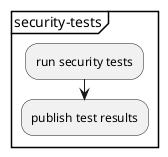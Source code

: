 @startuml

partition security-tests {
    :run security tests;
    :publish test results;
}

@enduml
